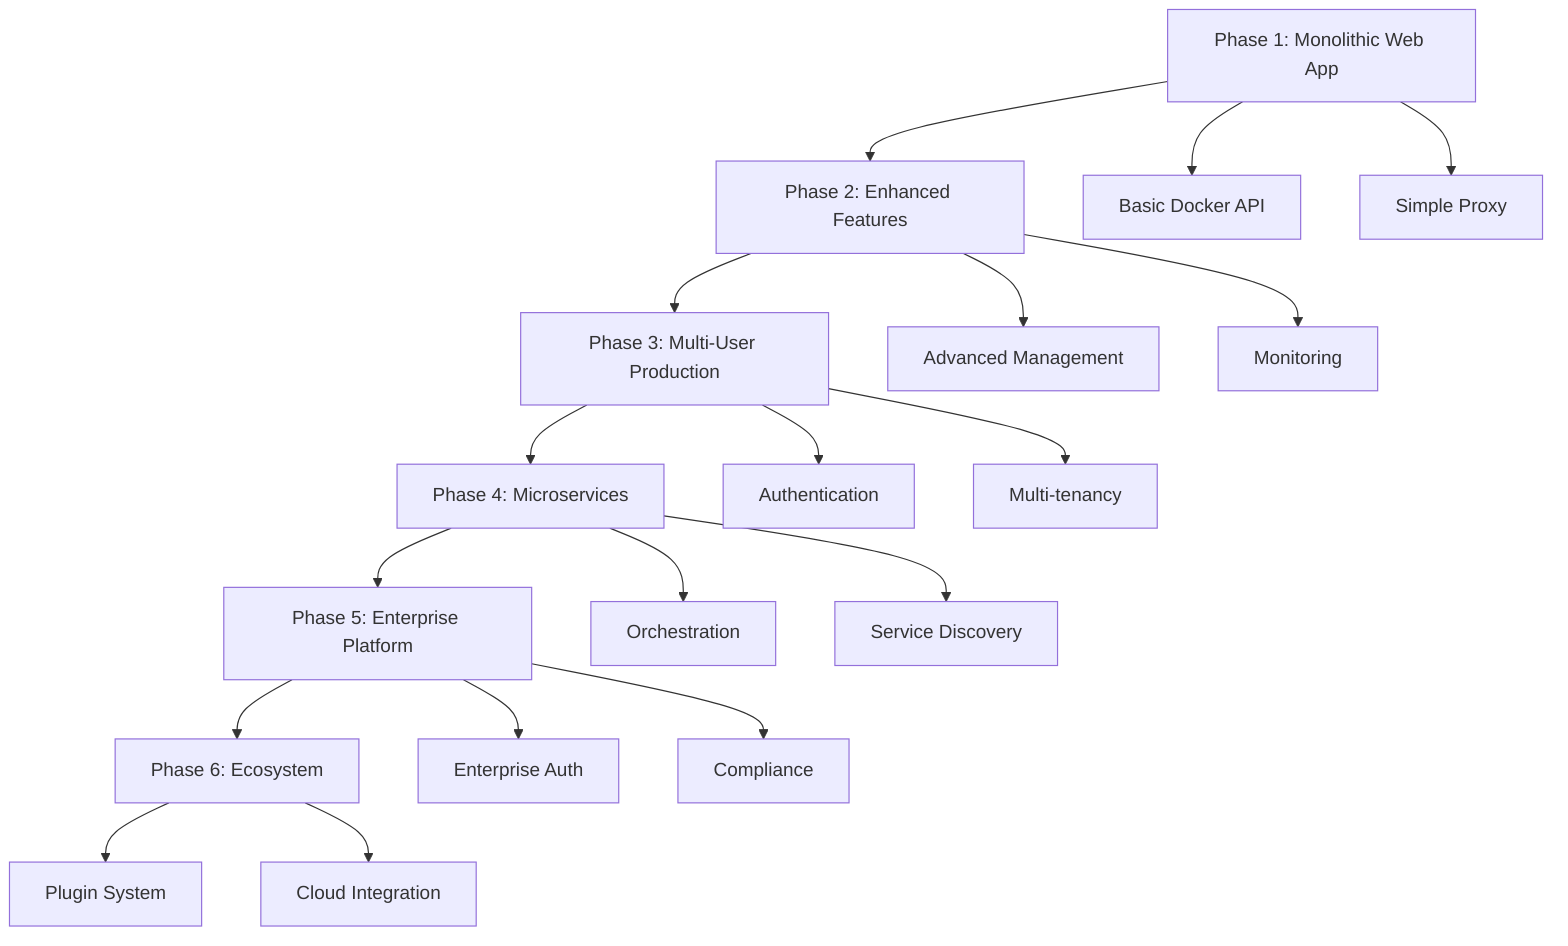 graph TD
    A[Phase 1: Monolithic Web App] --> B[Phase 2: Enhanced Features]
    B --> C[Phase 3: Multi-User Production]
    C --> D[Phase 4: Microservices]
    D --> E[Phase 5: Enterprise Platform]
    E --> F[Phase 6: Ecosystem]
    
    A --> A1[Basic Docker API]
    A --> A2[Simple Proxy]
    
    B --> B1[Advanced Management]
    B --> B2[Monitoring]
    
    C --> C1[Authentication]
    C --> C2[Multi-tenancy]
    
    D --> D1[Orchestration]
    D --> D2[Service Discovery]
    
    E --> E1[Enterprise Auth]
    E --> E2[Compliance]
    
    F --> F1[Plugin System]
    F --> F2[Cloud Integration]